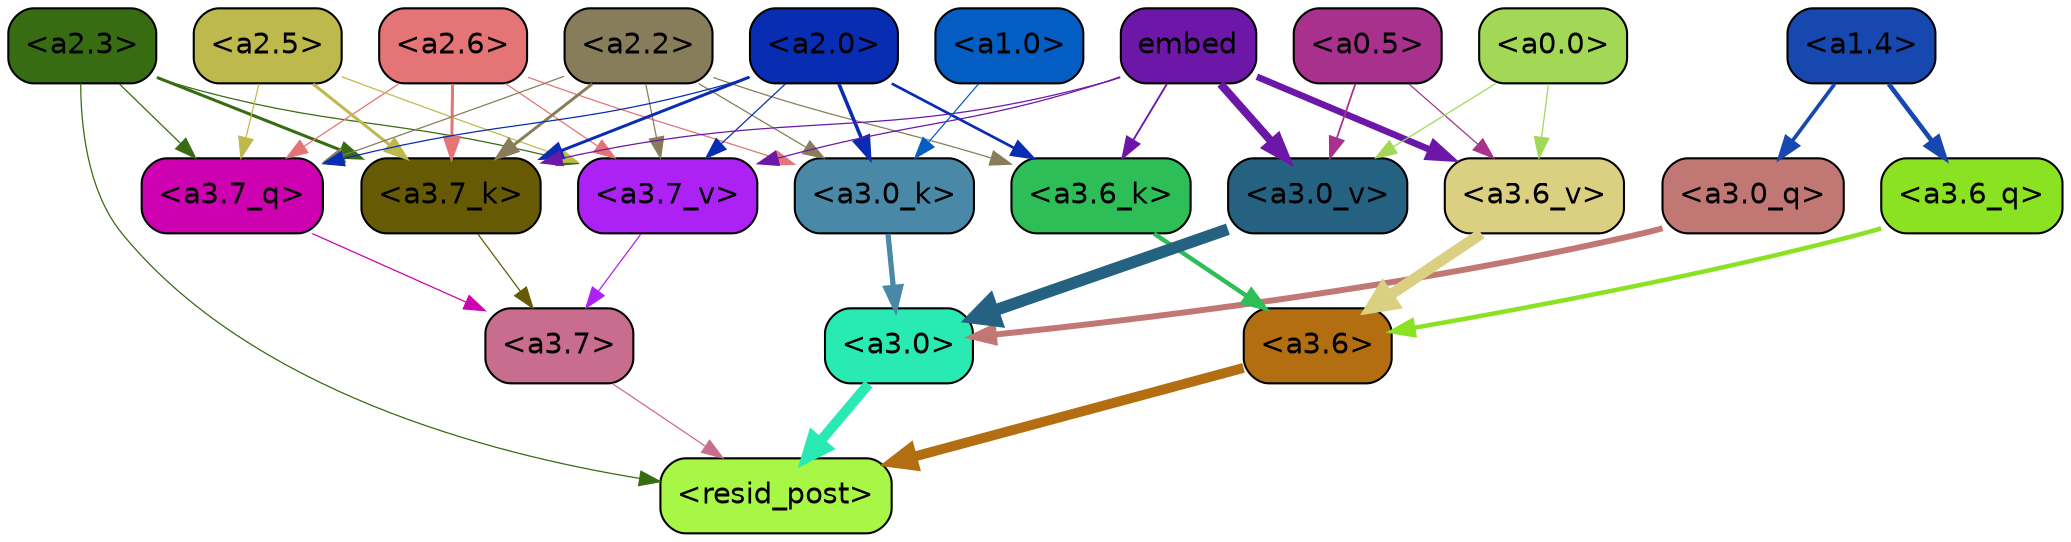strict digraph "" {
	graph [bgcolor=transparent,
		layout=dot,
		overlap=false,
		splines=true
	];
	"<a3.7>"	[color=black,
		fillcolor="#c96d8e",
		fontname=Helvetica,
		shape=box,
		style="filled, rounded"];
	"<resid_post>"	[color=black,
		fillcolor="#a8f746",
		fontname=Helvetica,
		shape=box,
		style="filled, rounded"];
	"<a3.7>" -> "<resid_post>"	[color="#c96d8e",
		penwidth=0.6];
	"<a3.6>"	[color=black,
		fillcolor="#b26e11",
		fontname=Helvetica,
		shape=box,
		style="filled, rounded"];
	"<a3.6>" -> "<resid_post>"	[color="#b26e11",
		penwidth=4.746312499046326];
	"<a3.0>"	[color=black,
		fillcolor="#29eab3",
		fontname=Helvetica,
		shape=box,
		style="filled, rounded"];
	"<a3.0>" -> "<resid_post>"	[color="#29eab3",
		penwidth=4.896343111991882];
	"<a2.3>"	[color=black,
		fillcolor="#386c12",
		fontname=Helvetica,
		shape=box,
		style="filled, rounded"];
	"<a2.3>" -> "<resid_post>"	[color="#386c12",
		penwidth=0.6];
	"<a3.7_q>"	[color=black,
		fillcolor="#cd01b0",
		fontname=Helvetica,
		shape=box,
		style="filled, rounded"];
	"<a2.3>" -> "<a3.7_q>"	[color="#386c12",
		penwidth=0.6];
	"<a3.7_k>"	[color=black,
		fillcolor="#665b04",
		fontname=Helvetica,
		shape=box,
		style="filled, rounded"];
	"<a2.3>" -> "<a3.7_k>"	[color="#386c12",
		penwidth=1.467104621231556];
	"<a3.7_v>"	[color=black,
		fillcolor="#ac21f4",
		fontname=Helvetica,
		shape=box,
		style="filled, rounded"];
	"<a2.3>" -> "<a3.7_v>"	[color="#386c12",
		penwidth=0.6];
	"<a3.7_q>" -> "<a3.7>"	[color="#cd01b0",
		penwidth=0.6];
	"<a3.6_q>"	[color=black,
		fillcolor="#8ae222",
		fontname=Helvetica,
		shape=box,
		style="filled, rounded"];
	"<a3.6_q>" -> "<a3.6>"	[color="#8ae222",
		penwidth=2.160832464694977];
	"<a3.0_q>"	[color=black,
		fillcolor="#c17874",
		fontname=Helvetica,
		shape=box,
		style="filled, rounded"];
	"<a3.0_q>" -> "<a3.0>"	[color="#c17874",
		penwidth=2.870753765106201];
	"<a3.7_k>" -> "<a3.7>"	[color="#665b04",
		penwidth=0.6];
	"<a3.6_k>"	[color=black,
		fillcolor="#2ebe58",
		fontname=Helvetica,
		shape=box,
		style="filled, rounded"];
	"<a3.6_k>" -> "<a3.6>"	[color="#2ebe58",
		penwidth=2.13908451795578];
	"<a3.0_k>"	[color=black,
		fillcolor="#4988a7",
		fontname=Helvetica,
		shape=box,
		style="filled, rounded"];
	"<a3.0_k>" -> "<a3.0>"	[color="#4988a7",
		penwidth=2.520303964614868];
	"<a3.7_v>" -> "<a3.7>"	[color="#ac21f4",
		penwidth=0.6];
	"<a3.6_v>"	[color=black,
		fillcolor="#dbd081",
		fontname=Helvetica,
		shape=box,
		style="filled, rounded"];
	"<a3.6_v>" -> "<a3.6>"	[color="#dbd081",
		penwidth=5.297133803367615];
	"<a3.0_v>"	[color=black,
		fillcolor="#256180",
		fontname=Helvetica,
		shape=box,
		style="filled, rounded"];
	"<a3.0_v>" -> "<a3.0>"	[color="#256180",
		penwidth=5.680712580680847];
	"<a2.6>"	[color=black,
		fillcolor="#e47476",
		fontname=Helvetica,
		shape=box,
		style="filled, rounded"];
	"<a2.6>" -> "<a3.7_q>"	[color="#e47476",
		penwidth=0.6];
	"<a2.6>" -> "<a3.7_k>"	[color="#e47476",
		penwidth=1.4453159049153328];
	"<a2.6>" -> "<a3.0_k>"	[color="#e47476",
		penwidth=0.6];
	"<a2.6>" -> "<a3.7_v>"	[color="#e47476",
		penwidth=0.6];
	"<a2.5>"	[color=black,
		fillcolor="#beb94d",
		fontname=Helvetica,
		shape=box,
		style="filled, rounded"];
	"<a2.5>" -> "<a3.7_q>"	[color="#beb94d",
		penwidth=0.6];
	"<a2.5>" -> "<a3.7_k>"	[color="#beb94d",
		penwidth=1.4526091292500496];
	"<a2.5>" -> "<a3.7_v>"	[color="#beb94d",
		penwidth=0.6];
	"<a2.2>"	[color=black,
		fillcolor="#877d5b",
		fontname=Helvetica,
		shape=box,
		style="filled, rounded"];
	"<a2.2>" -> "<a3.7_q>"	[color="#877d5b",
		penwidth=0.6];
	"<a2.2>" -> "<a3.7_k>"	[color="#877d5b",
		penwidth=1.4310357049107552];
	"<a2.2>" -> "<a3.6_k>"	[color="#877d5b",
		penwidth=0.6];
	"<a2.2>" -> "<a3.0_k>"	[color="#877d5b",
		penwidth=0.6];
	"<a2.2>" -> "<a3.7_v>"	[color="#877d5b",
		penwidth=0.6];
	"<a2.0>"	[color=black,
		fillcolor="#082db2",
		fontname=Helvetica,
		shape=box,
		style="filled, rounded"];
	"<a2.0>" -> "<a3.7_q>"	[color="#082db2",
		penwidth=0.6];
	"<a2.0>" -> "<a3.7_k>"	[color="#082db2",
		penwidth=1.4314699843525887];
	"<a2.0>" -> "<a3.6_k>"	[color="#082db2",
		penwidth=1.2950235605239868];
	"<a2.0>" -> "<a3.0_k>"	[color="#082db2",
		penwidth=1.712992787361145];
	"<a2.0>" -> "<a3.7_v>"	[color="#082db2",
		penwidth=0.6];
	"<a1.4>"	[color=black,
		fillcolor="#1648af",
		fontname=Helvetica,
		shape=box,
		style="filled, rounded"];
	"<a1.4>" -> "<a3.6_q>"	[color="#1648af",
		penwidth=2.242796540260315];
	"<a1.4>" -> "<a3.0_q>"	[color="#1648af",
		penwidth=1.7808996737003326];
	embed	[color=black,
		fillcolor="#6c17a8",
		fontname=Helvetica,
		shape=box,
		style="filled, rounded"];
	embed -> "<a3.7_k>"	[color="#6c17a8",
		penwidth=0.6];
	embed -> "<a3.6_k>"	[color="#6c17a8",
		penwidth=0.891706109046936];
	embed -> "<a3.7_v>"	[color="#6c17a8",
		penwidth=0.6];
	embed -> "<a3.6_v>"	[color="#6c17a8",
		penwidth=3.1766927242279053];
	embed -> "<a3.0_v>"	[color="#6c17a8",
		penwidth=3.9005755856633186];
	"<a1.0>"	[color=black,
		fillcolor="#045dc2",
		fontname=Helvetica,
		shape=box,
		style="filled, rounded"];
	"<a1.0>" -> "<a3.0_k>"	[color="#045dc2",
		penwidth=0.6];
	"<a0.5>"	[color=black,
		fillcolor="#a7318c",
		fontname=Helvetica,
		shape=box,
		style="filled, rounded"];
	"<a0.5>" -> "<a3.6_v>"	[color="#a7318c",
		penwidth=0.6];
	"<a0.5>" -> "<a3.0_v>"	[color="#a7318c",
		penwidth=0.8493617177009583];
	"<a0.0>"	[color=black,
		fillcolor="#a2d856",
		fontname=Helvetica,
		shape=box,
		style="filled, rounded"];
	"<a0.0>" -> "<a3.6_v>"	[color="#a2d856",
		penwidth=0.6];
	"<a0.0>" -> "<a3.0_v>"	[color="#a2d856",
		penwidth=0.6];
}
